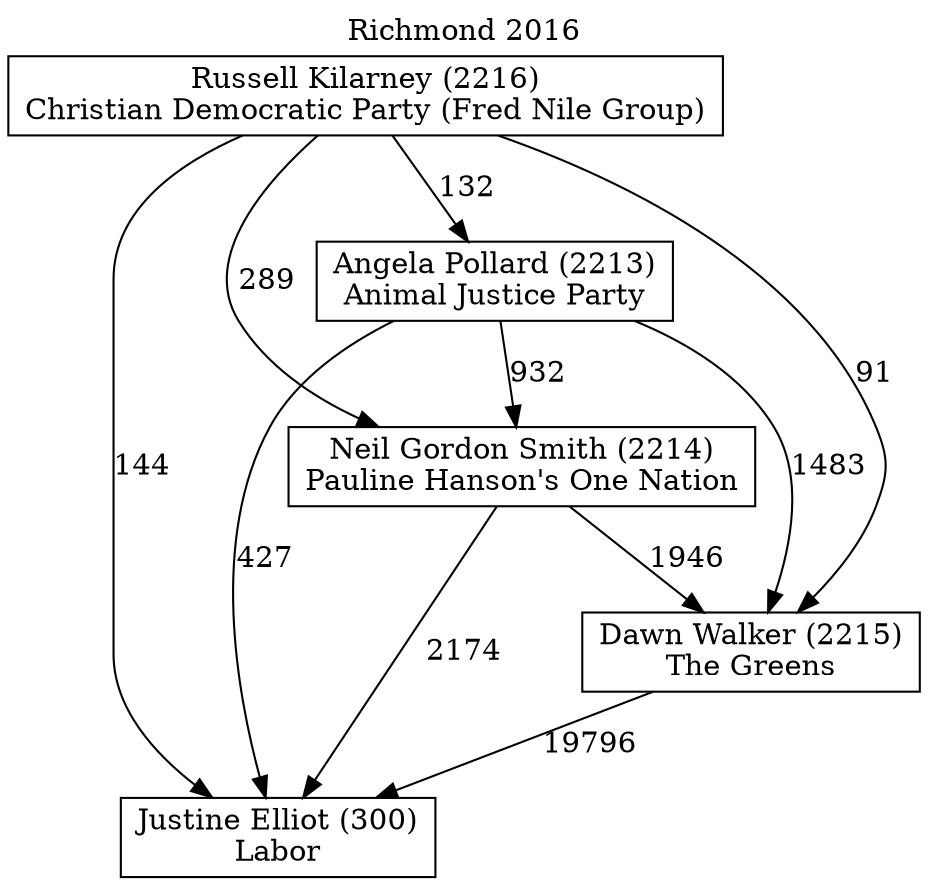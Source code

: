 // House preference flow
digraph "Justine Elliot (300)_Richmond_2016" {
	graph [label="Richmond 2016" labelloc=t mclimit=10]
	node [shape=box]
	"Justine Elliot (300)" [label="Justine Elliot (300)
Labor"]
	"Russell Kilarney (2216)" [label="Russell Kilarney (2216)
Christian Democratic Party (Fred Nile Group)"]
	"Neil Gordon Smith (2214)" [label="Neil Gordon Smith (2214)
Pauline Hanson's One Nation"]
	"Angela Pollard (2213)" [label="Angela Pollard (2213)
Animal Justice Party"]
	"Dawn Walker (2215)" [label="Dawn Walker (2215)
The Greens"]
	"Angela Pollard (2213)" -> "Neil Gordon Smith (2214)" [label=932]
	"Dawn Walker (2215)" -> "Justine Elliot (300)" [label=19796]
	"Angela Pollard (2213)" -> "Dawn Walker (2215)" [label=1483]
	"Russell Kilarney (2216)" -> "Dawn Walker (2215)" [label=91]
	"Angela Pollard (2213)" -> "Justine Elliot (300)" [label=427]
	"Neil Gordon Smith (2214)" -> "Justine Elliot (300)" [label=2174]
	"Russell Kilarney (2216)" -> "Neil Gordon Smith (2214)" [label=289]
	"Neil Gordon Smith (2214)" -> "Dawn Walker (2215)" [label=1946]
	"Russell Kilarney (2216)" -> "Angela Pollard (2213)" [label=132]
	"Russell Kilarney (2216)" -> "Justine Elliot (300)" [label=144]
}
